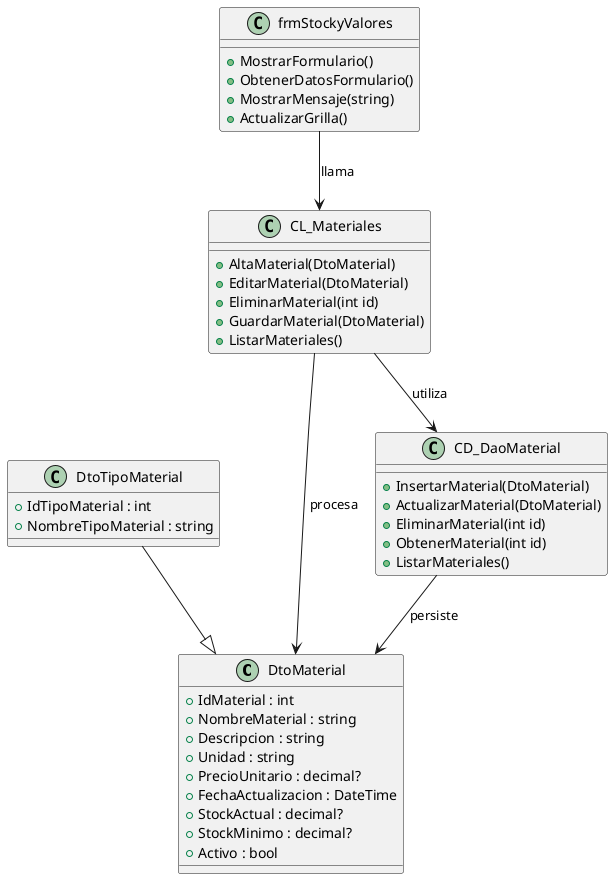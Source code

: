 @startuml
' DTOs
class DtoMaterial {
  +IdMaterial : int
  +NombreMaterial : string
  +Descripcion : string
  +Unidad : string
  +PrecioUnitario : decimal?
  +FechaActualizacion : DateTime
  +StockActual : decimal?
  +StockMinimo : decimal?
  +Activo : bool
}

class DtoTipoMaterial {
  +IdTipoMaterial : int
  +NombreTipoMaterial : string
}

DtoTipoMaterial --|> DtoMaterial

' Capa de Datos
class CD_DaoMaterial {
  +InsertarMaterial(DtoMaterial)
  +ActualizarMaterial(DtoMaterial)
  +EliminarMaterial(int id)
  +ObtenerMaterial(int id)
  +ListarMateriales()
}

' Capa de Lógica
class CL_Materiales {
  +AltaMaterial(DtoMaterial)
  +EditarMaterial(DtoMaterial)
  +EliminarMaterial(int id)
  +GuardarMaterial(DtoMaterial)
  +ListarMateriales()
}

' Vista
class frmStockyValores {
  +MostrarFormulario()
  +ObtenerDatosFormulario()
  +MostrarMensaje(string)
  +ActualizarGrilla()
}

' Relaciones
frmStockyValores --> CL_Materiales : llama
CL_Materiales --> CD_DaoMaterial : utiliza
CL_Materiales --> DtoMaterial : procesa
CD_DaoMaterial --> DtoMaterial : persiste

@enduml